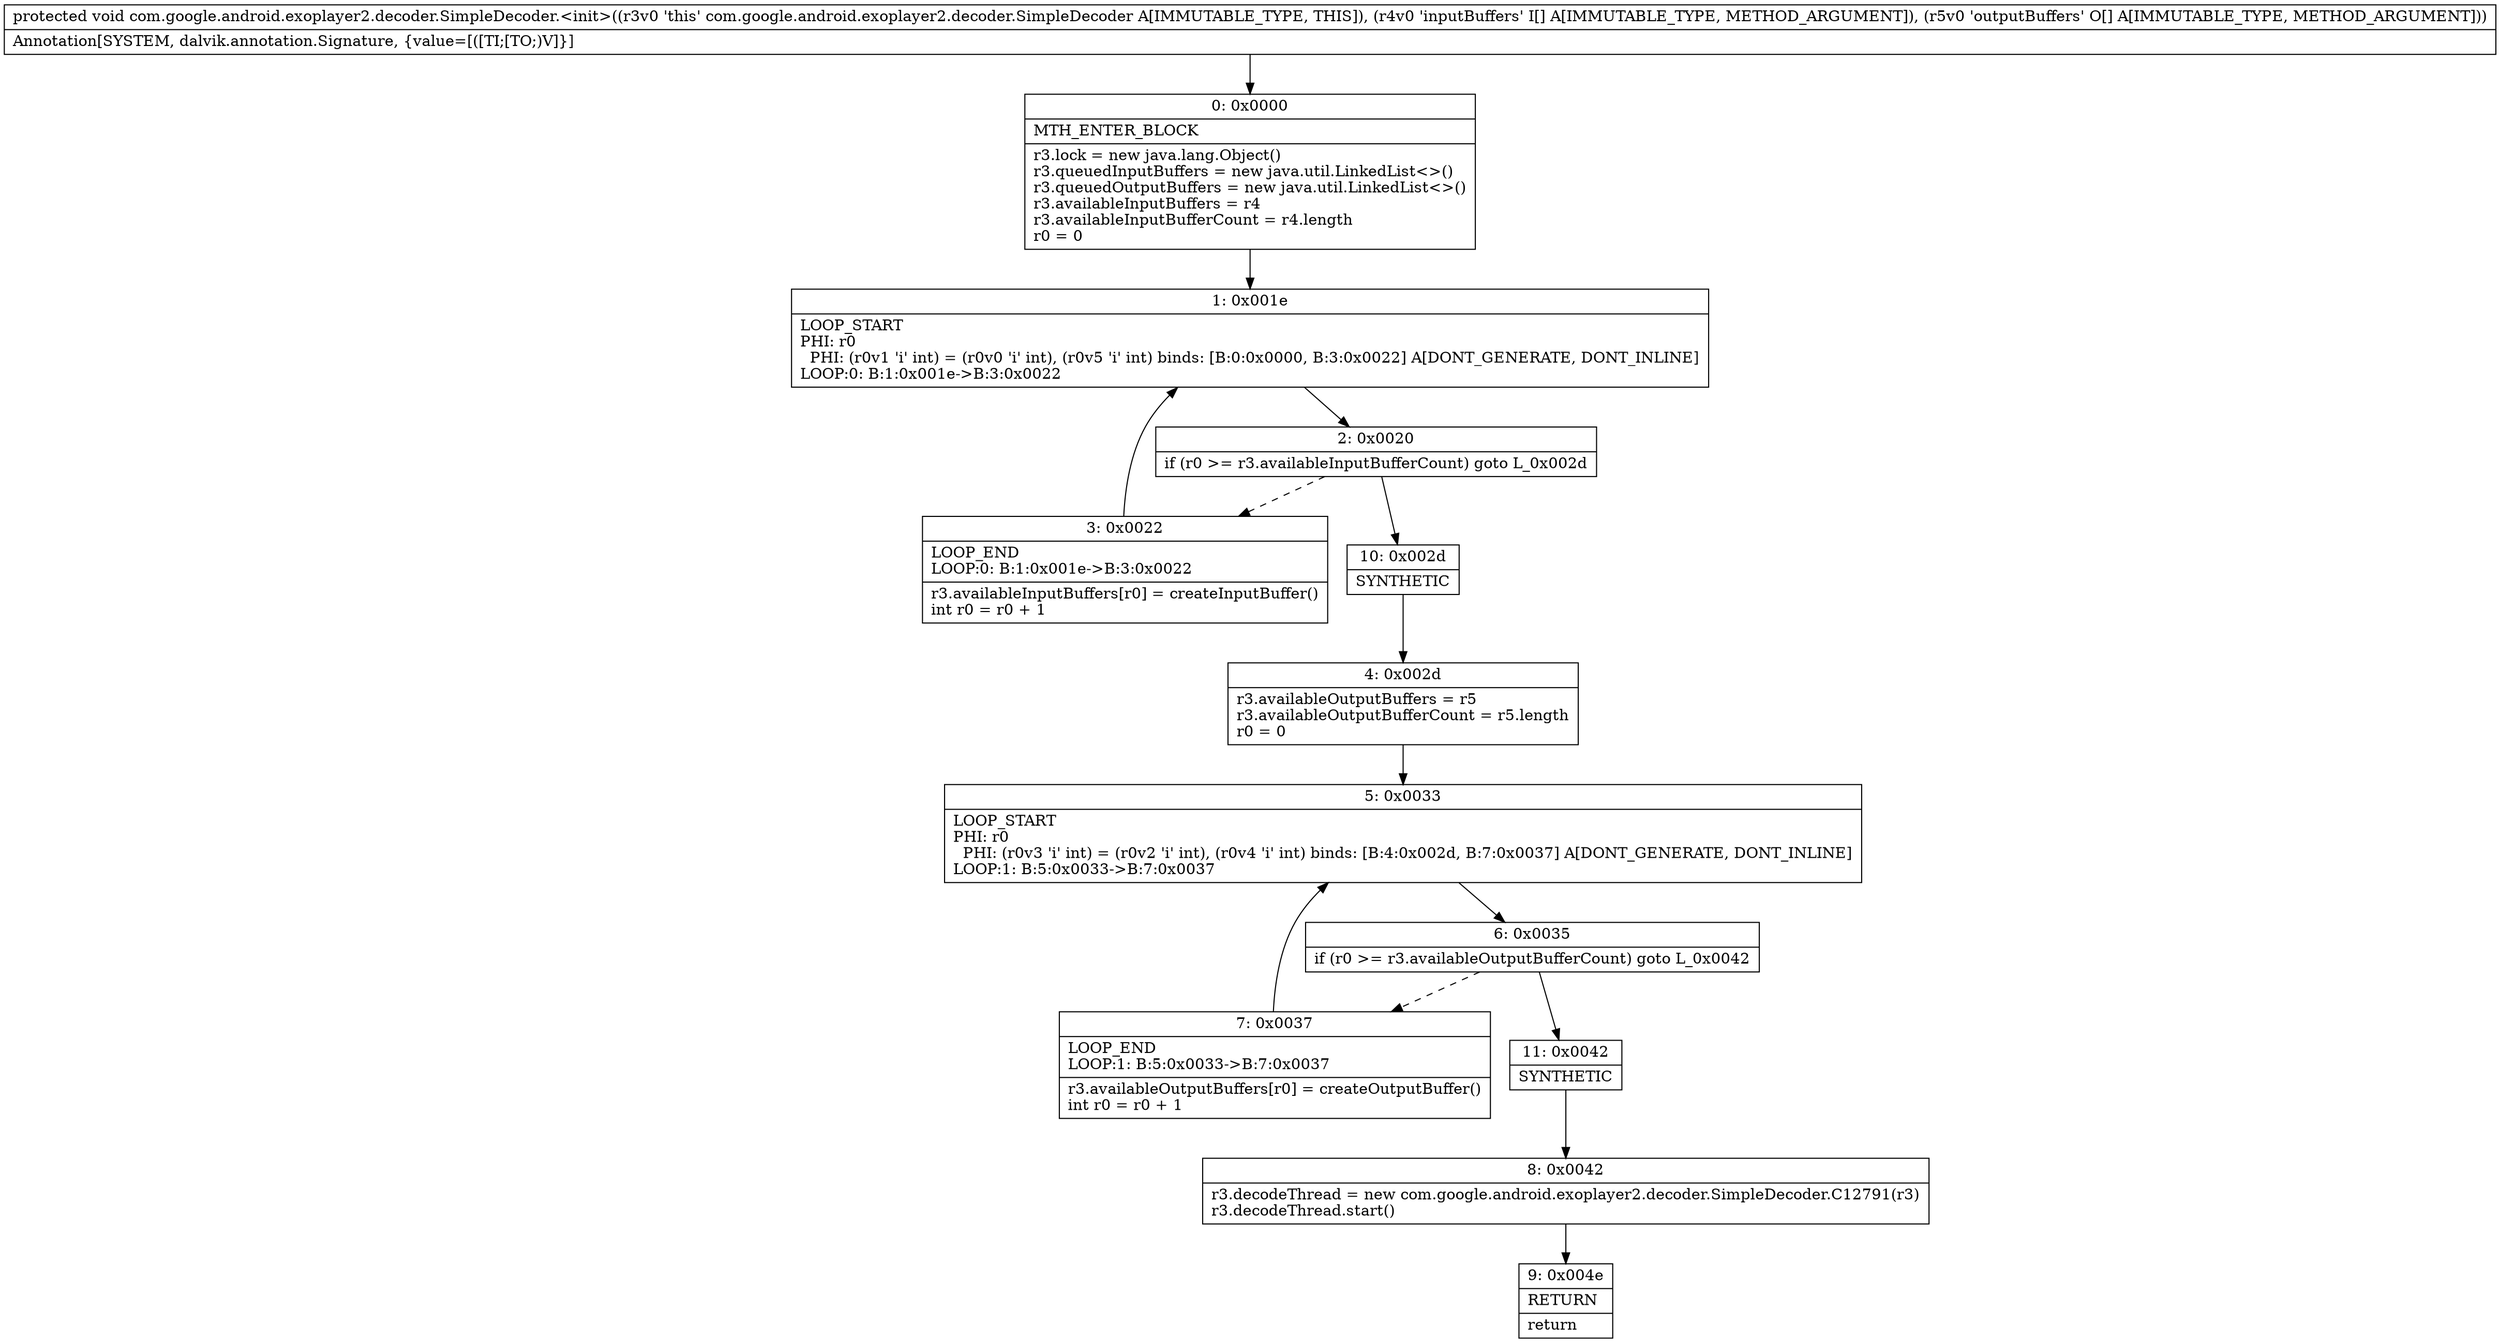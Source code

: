 digraph "CFG forcom.google.android.exoplayer2.decoder.SimpleDecoder.\<init\>([Lcom\/google\/android\/exoplayer2\/decoder\/DecoderInputBuffer;[Lcom\/google\/android\/exoplayer2\/decoder\/OutputBuffer;)V" {
Node_0 [shape=record,label="{0\:\ 0x0000|MTH_ENTER_BLOCK\l|r3.lock = new java.lang.Object()\lr3.queuedInputBuffers = new java.util.LinkedList\<\>()\lr3.queuedOutputBuffers = new java.util.LinkedList\<\>()\lr3.availableInputBuffers = r4\lr3.availableInputBufferCount = r4.length\lr0 = 0\l}"];
Node_1 [shape=record,label="{1\:\ 0x001e|LOOP_START\lPHI: r0 \l  PHI: (r0v1 'i' int) = (r0v0 'i' int), (r0v5 'i' int) binds: [B:0:0x0000, B:3:0x0022] A[DONT_GENERATE, DONT_INLINE]\lLOOP:0: B:1:0x001e\-\>B:3:0x0022\l}"];
Node_2 [shape=record,label="{2\:\ 0x0020|if (r0 \>= r3.availableInputBufferCount) goto L_0x002d\l}"];
Node_3 [shape=record,label="{3\:\ 0x0022|LOOP_END\lLOOP:0: B:1:0x001e\-\>B:3:0x0022\l|r3.availableInputBuffers[r0] = createInputBuffer()\lint r0 = r0 + 1\l}"];
Node_4 [shape=record,label="{4\:\ 0x002d|r3.availableOutputBuffers = r5\lr3.availableOutputBufferCount = r5.length\lr0 = 0\l}"];
Node_5 [shape=record,label="{5\:\ 0x0033|LOOP_START\lPHI: r0 \l  PHI: (r0v3 'i' int) = (r0v2 'i' int), (r0v4 'i' int) binds: [B:4:0x002d, B:7:0x0037] A[DONT_GENERATE, DONT_INLINE]\lLOOP:1: B:5:0x0033\-\>B:7:0x0037\l}"];
Node_6 [shape=record,label="{6\:\ 0x0035|if (r0 \>= r3.availableOutputBufferCount) goto L_0x0042\l}"];
Node_7 [shape=record,label="{7\:\ 0x0037|LOOP_END\lLOOP:1: B:5:0x0033\-\>B:7:0x0037\l|r3.availableOutputBuffers[r0] = createOutputBuffer()\lint r0 = r0 + 1\l}"];
Node_8 [shape=record,label="{8\:\ 0x0042|r3.decodeThread = new com.google.android.exoplayer2.decoder.SimpleDecoder.C12791(r3)\lr3.decodeThread.start()\l}"];
Node_9 [shape=record,label="{9\:\ 0x004e|RETURN\l|return\l}"];
Node_10 [shape=record,label="{10\:\ 0x002d|SYNTHETIC\l}"];
Node_11 [shape=record,label="{11\:\ 0x0042|SYNTHETIC\l}"];
MethodNode[shape=record,label="{protected void com.google.android.exoplayer2.decoder.SimpleDecoder.\<init\>((r3v0 'this' com.google.android.exoplayer2.decoder.SimpleDecoder A[IMMUTABLE_TYPE, THIS]), (r4v0 'inputBuffers' I[] A[IMMUTABLE_TYPE, METHOD_ARGUMENT]), (r5v0 'outputBuffers' O[] A[IMMUTABLE_TYPE, METHOD_ARGUMENT]))  | Annotation[SYSTEM, dalvik.annotation.Signature, \{value=[([TI;[TO;)V]\}]\l}"];
MethodNode -> Node_0;
Node_0 -> Node_1;
Node_1 -> Node_2;
Node_2 -> Node_3[style=dashed];
Node_2 -> Node_10;
Node_3 -> Node_1;
Node_4 -> Node_5;
Node_5 -> Node_6;
Node_6 -> Node_7[style=dashed];
Node_6 -> Node_11;
Node_7 -> Node_5;
Node_8 -> Node_9;
Node_10 -> Node_4;
Node_11 -> Node_8;
}

